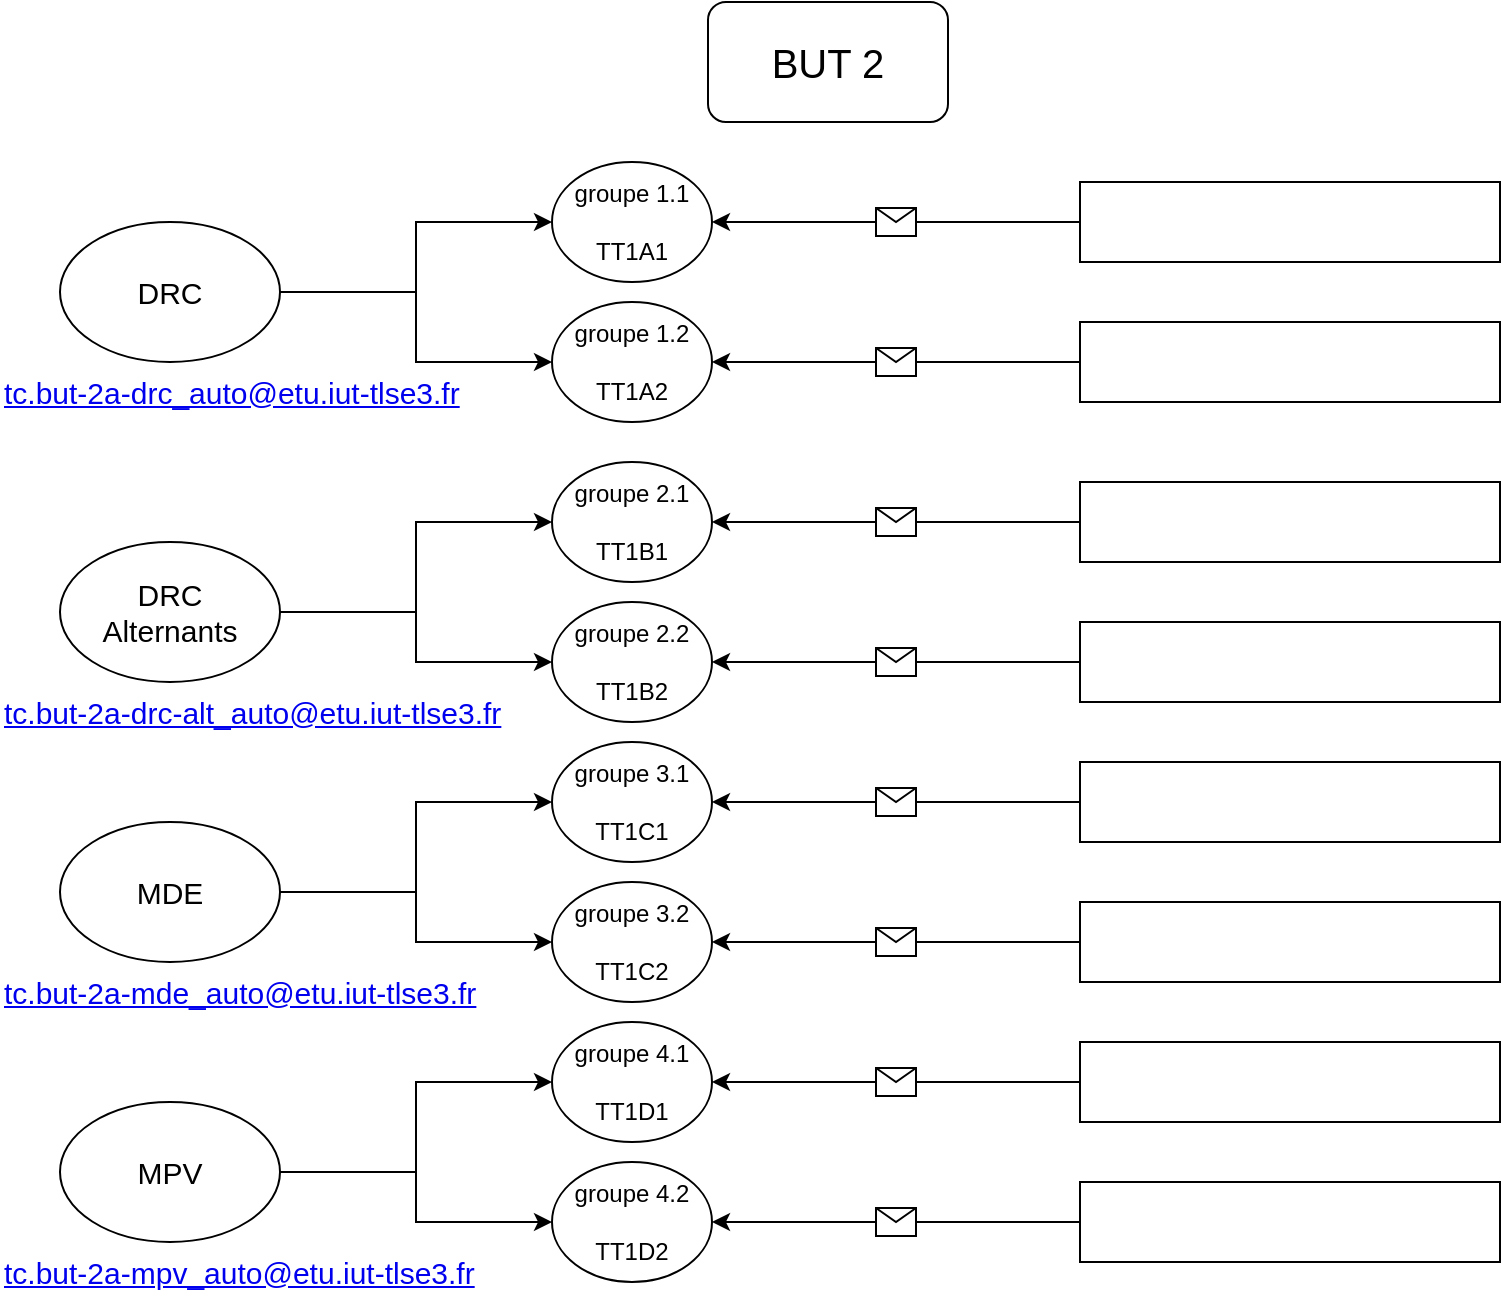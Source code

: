 <mxfile version="22.1.5" type="github">
  <diagram name="Page-1" id="LkRhmX5udIgWVVvKP2tT">
    <mxGraphModel dx="1543" dy="1097" grid="1" gridSize="10" guides="1" tooltips="1" connect="1" arrows="1" fold="1" page="1" pageScale="1" pageWidth="827" pageHeight="1169" math="0" shadow="0">
      <root>
        <mxCell id="0" />
        <mxCell id="1" parent="0" />
        <mxCell id="s7MB-vvQS7g_MF5XI4Nz-1" value="BUT 2" style="rounded=1;whiteSpace=wrap;html=1;fontSize=20;" parent="1" vertex="1">
          <mxGeometry x="354" y="10" width="120" height="60" as="geometry" />
        </mxCell>
        <mxCell id="s7MB-vvQS7g_MF5XI4Nz-13" style="edgeStyle=orthogonalEdgeStyle;rounded=0;orthogonalLoop=1;jettySize=auto;html=1;entryX=0;entryY=0.5;entryDx=0;entryDy=0;" parent="1" source="s7MB-vvQS7g_MF5XI4Nz-4" target="s7MB-vvQS7g_MF5XI4Nz-10" edge="1">
          <mxGeometry relative="1" as="geometry" />
        </mxCell>
        <mxCell id="s7MB-vvQS7g_MF5XI4Nz-14" style="edgeStyle=orthogonalEdgeStyle;rounded=0;orthogonalLoop=1;jettySize=auto;html=1;exitX=1;exitY=0.5;exitDx=0;exitDy=0;entryX=0;entryY=0.5;entryDx=0;entryDy=0;" parent="1" source="s7MB-vvQS7g_MF5XI4Nz-4" target="s7MB-vvQS7g_MF5XI4Nz-12" edge="1">
          <mxGeometry relative="1" as="geometry" />
        </mxCell>
        <mxCell id="s7MB-vvQS7g_MF5XI4Nz-4" value="DRC" style="ellipse;whiteSpace=wrap;html=1;fontSize=15;" parent="1" vertex="1">
          <mxGeometry x="30" y="120" width="110" height="70" as="geometry" />
        </mxCell>
        <mxCell id="s7MB-vvQS7g_MF5XI4Nz-25" style="edgeStyle=orthogonalEdgeStyle;rounded=0;orthogonalLoop=1;jettySize=auto;html=1;exitX=1;exitY=0.5;exitDx=0;exitDy=0;entryX=0;entryY=0.5;entryDx=0;entryDy=0;" parent="1" source="s7MB-vvQS7g_MF5XI4Nz-5" target="s7MB-vvQS7g_MF5XI4Nz-15" edge="1">
          <mxGeometry relative="1" as="geometry" />
        </mxCell>
        <mxCell id="s7MB-vvQS7g_MF5XI4Nz-26" style="edgeStyle=orthogonalEdgeStyle;rounded=0;orthogonalLoop=1;jettySize=auto;html=1;exitX=1;exitY=0.5;exitDx=0;exitDy=0;entryX=0;entryY=0.5;entryDx=0;entryDy=0;" parent="1" source="s7MB-vvQS7g_MF5XI4Nz-5" target="s7MB-vvQS7g_MF5XI4Nz-16" edge="1">
          <mxGeometry relative="1" as="geometry" />
        </mxCell>
        <mxCell id="s7MB-vvQS7g_MF5XI4Nz-5" value="DRC&lt;br&gt;Alternants" style="ellipse;whiteSpace=wrap;html=1;fontSize=15;" parent="1" vertex="1">
          <mxGeometry x="30" y="280" width="110" height="70" as="geometry" />
        </mxCell>
        <mxCell id="s7MB-vvQS7g_MF5XI4Nz-29" style="edgeStyle=orthogonalEdgeStyle;rounded=0;orthogonalLoop=1;jettySize=auto;html=1;exitX=1;exitY=0.5;exitDx=0;exitDy=0;entryX=0;entryY=0.5;entryDx=0;entryDy=0;" parent="1" source="s7MB-vvQS7g_MF5XI4Nz-8" target="s7MB-vvQS7g_MF5XI4Nz-20" edge="1">
          <mxGeometry relative="1" as="geometry" />
        </mxCell>
        <mxCell id="s7MB-vvQS7g_MF5XI4Nz-30" style="edgeStyle=orthogonalEdgeStyle;rounded=0;orthogonalLoop=1;jettySize=auto;html=1;exitX=1;exitY=0.5;exitDx=0;exitDy=0;entryX=0;entryY=0.5;entryDx=0;entryDy=0;" parent="1" source="s7MB-vvQS7g_MF5XI4Nz-8" target="s7MB-vvQS7g_MF5XI4Nz-19" edge="1">
          <mxGeometry relative="1" as="geometry" />
        </mxCell>
        <mxCell id="s7MB-vvQS7g_MF5XI4Nz-8" value="MPV" style="ellipse;whiteSpace=wrap;html=1;fontSize=15;" parent="1" vertex="1">
          <mxGeometry x="30" y="560" width="110" height="70" as="geometry" />
        </mxCell>
        <mxCell id="s7MB-vvQS7g_MF5XI4Nz-27" style="edgeStyle=orthogonalEdgeStyle;rounded=0;orthogonalLoop=1;jettySize=auto;html=1;exitX=1;exitY=0.5;exitDx=0;exitDy=0;entryX=0;entryY=0.5;entryDx=0;entryDy=0;" parent="1" source="s7MB-vvQS7g_MF5XI4Nz-9" target="s7MB-vvQS7g_MF5XI4Nz-18" edge="1">
          <mxGeometry relative="1" as="geometry" />
        </mxCell>
        <mxCell id="s7MB-vvQS7g_MF5XI4Nz-28" style="edgeStyle=orthogonalEdgeStyle;rounded=0;orthogonalLoop=1;jettySize=auto;html=1;exitX=1;exitY=0.5;exitDx=0;exitDy=0;entryX=0;entryY=0.5;entryDx=0;entryDy=0;" parent="1" source="s7MB-vvQS7g_MF5XI4Nz-9" target="s7MB-vvQS7g_MF5XI4Nz-17" edge="1">
          <mxGeometry relative="1" as="geometry" />
        </mxCell>
        <mxCell id="s7MB-vvQS7g_MF5XI4Nz-9" value="MDE" style="ellipse;whiteSpace=wrap;html=1;fontSize=15;" parent="1" vertex="1">
          <mxGeometry x="30" y="420" width="110" height="70" as="geometry" />
        </mxCell>
        <mxCell id="s7MB-vvQS7g_MF5XI4Nz-10" value="groupe 1.1&lt;br style=&quot;font-size: 12px;&quot;&gt;&lt;br style=&quot;font-size: 12px;&quot;&gt;TT1A1" style="ellipse;whiteSpace=wrap;html=1;fontSize=12;" parent="1" vertex="1">
          <mxGeometry x="276" y="90" width="80" height="60" as="geometry" />
        </mxCell>
        <mxCell id="s7MB-vvQS7g_MF5XI4Nz-12" value="groupe 1.2&lt;br style=&quot;font-size: 12px;&quot;&gt;&lt;br style=&quot;font-size: 12px;&quot;&gt;TT1A2" style="ellipse;whiteSpace=wrap;html=1;fontSize=12;" parent="1" vertex="1">
          <mxGeometry x="276" y="160" width="80" height="60" as="geometry" />
        </mxCell>
        <mxCell id="s7MB-vvQS7g_MF5XI4Nz-15" value="groupe 2.1&lt;br style=&quot;font-size: 12px;&quot;&gt;&lt;br style=&quot;font-size: 12px;&quot;&gt;TT1B1" style="ellipse;whiteSpace=wrap;html=1;fontSize=12;" parent="1" vertex="1">
          <mxGeometry x="276" y="240" width="80" height="60" as="geometry" />
        </mxCell>
        <mxCell id="s7MB-vvQS7g_MF5XI4Nz-16" value="groupe 2.2&lt;br style=&quot;font-size: 12px;&quot;&gt;&lt;br style=&quot;font-size: 12px;&quot;&gt;TT1B2" style="ellipse;whiteSpace=wrap;html=1;fontSize=12;" parent="1" vertex="1">
          <mxGeometry x="276" y="310" width="80" height="60" as="geometry" />
        </mxCell>
        <mxCell id="s7MB-vvQS7g_MF5XI4Nz-17" value="groupe 3.2&lt;br style=&quot;font-size: 12px;&quot;&gt;&lt;br style=&quot;font-size: 12px;&quot;&gt;TT1C2" style="ellipse;whiteSpace=wrap;html=1;fontSize=12;" parent="1" vertex="1">
          <mxGeometry x="276" y="450" width="80" height="60" as="geometry" />
        </mxCell>
        <mxCell id="s7MB-vvQS7g_MF5XI4Nz-18" value="groupe 3.1&lt;br style=&quot;font-size: 12px;&quot;&gt;&lt;br style=&quot;font-size: 12px;&quot;&gt;TT1C1" style="ellipse;whiteSpace=wrap;html=1;fontSize=12;" parent="1" vertex="1">
          <mxGeometry x="276" y="380" width="80" height="60" as="geometry" />
        </mxCell>
        <mxCell id="s7MB-vvQS7g_MF5XI4Nz-19" value="groupe 4.2&lt;br style=&quot;font-size: 12px;&quot;&gt;&lt;br style=&quot;font-size: 12px;&quot;&gt;TT1D2" style="ellipse;whiteSpace=wrap;html=1;fontSize=12;" parent="1" vertex="1">
          <mxGeometry x="276" y="590" width="80" height="60" as="geometry" />
        </mxCell>
        <mxCell id="s7MB-vvQS7g_MF5XI4Nz-20" value="groupe 4.1&lt;br style=&quot;font-size: 12px;&quot;&gt;&lt;br style=&quot;font-size: 12px;&quot;&gt;TT1D1" style="ellipse;whiteSpace=wrap;html=1;fontSize=12;" parent="1" vertex="1">
          <mxGeometry x="276" y="520" width="80" height="60" as="geometry" />
        </mxCell>
        <mxCell id="s7MB-vvQS7g_MF5XI4Nz-35" value="" style="endArrow=classic;html=1;rounded=0;entryX=1;entryY=0.5;entryDx=0;entryDy=0;exitX=0;exitY=0.5;exitDx=0;exitDy=0;" parent="1" source="s7MB-vvQS7g_MF5XI4Nz-37" target="s7MB-vvQS7g_MF5XI4Nz-10" edge="1">
          <mxGeometry relative="1" as="geometry">
            <mxPoint x="520" y="120" as="sourcePoint" />
            <mxPoint x="450" y="120" as="targetPoint" />
          </mxGeometry>
        </mxCell>
        <mxCell id="s7MB-vvQS7g_MF5XI4Nz-36" value="" style="shape=message;html=1;outlineConnect=0;" parent="s7MB-vvQS7g_MF5XI4Nz-35" vertex="1">
          <mxGeometry width="20" height="14" relative="1" as="geometry">
            <mxPoint x="-10" y="-7" as="offset" />
          </mxGeometry>
        </mxCell>
        <mxCell id="s7MB-vvQS7g_MF5XI4Nz-37" value="" style="rounded=0;whiteSpace=wrap;html=1;fontStyle=0" parent="1" vertex="1">
          <mxGeometry x="540" y="100" width="210" height="40" as="geometry" />
        </mxCell>
        <mxCell id="s7MB-vvQS7g_MF5XI4Nz-38" value="" style="rounded=0;whiteSpace=wrap;html=1;fontStyle=1" parent="1" vertex="1">
          <mxGeometry x="540" y="170" width="210" height="40" as="geometry" />
        </mxCell>
        <mxCell id="s7MB-vvQS7g_MF5XI4Nz-39" value="" style="rounded=0;whiteSpace=wrap;html=1;fontStyle=1" parent="1" vertex="1">
          <mxGeometry x="540" y="250" width="210" height="40" as="geometry" />
        </mxCell>
        <mxCell id="s7MB-vvQS7g_MF5XI4Nz-40" value="" style="rounded=0;whiteSpace=wrap;html=1;fontStyle=1" parent="1" vertex="1">
          <mxGeometry x="540" y="320" width="210" height="40" as="geometry" />
        </mxCell>
        <mxCell id="s7MB-vvQS7g_MF5XI4Nz-41" value="" style="rounded=0;whiteSpace=wrap;html=1;fontStyle=1" parent="1" vertex="1">
          <mxGeometry x="540" y="390" width="210" height="40" as="geometry" />
        </mxCell>
        <mxCell id="s7MB-vvQS7g_MF5XI4Nz-42" value="" style="rounded=0;whiteSpace=wrap;html=1;fontStyle=1" parent="1" vertex="1">
          <mxGeometry x="540" y="460" width="210" height="40" as="geometry" />
        </mxCell>
        <mxCell id="s7MB-vvQS7g_MF5XI4Nz-43" value="" style="rounded=0;whiteSpace=wrap;html=1;fontStyle=1" parent="1" vertex="1">
          <mxGeometry x="540" y="530" width="210" height="40" as="geometry" />
        </mxCell>
        <mxCell id="s7MB-vvQS7g_MF5XI4Nz-44" value="" style="rounded=0;whiteSpace=wrap;html=1;fontStyle=1" parent="1" vertex="1">
          <mxGeometry x="540" y="600" width="210" height="40" as="geometry" />
        </mxCell>
        <mxCell id="s7MB-vvQS7g_MF5XI4Nz-49" value="" style="endArrow=classic;html=1;rounded=0;entryX=1;entryY=0.5;entryDx=0;entryDy=0;exitX=0;exitY=0.5;exitDx=0;exitDy=0;" parent="1" source="s7MB-vvQS7g_MF5XI4Nz-40" target="s7MB-vvQS7g_MF5XI4Nz-16" edge="1">
          <mxGeometry relative="1" as="geometry">
            <mxPoint x="550" y="130" as="sourcePoint" />
            <mxPoint x="290" y="130" as="targetPoint" />
          </mxGeometry>
        </mxCell>
        <mxCell id="s7MB-vvQS7g_MF5XI4Nz-50" value="" style="shape=message;html=1;outlineConnect=0;" parent="s7MB-vvQS7g_MF5XI4Nz-49" vertex="1">
          <mxGeometry width="20" height="14" relative="1" as="geometry">
            <mxPoint x="-10" y="-7" as="offset" />
          </mxGeometry>
        </mxCell>
        <mxCell id="s7MB-vvQS7g_MF5XI4Nz-51" value="" style="endArrow=classic;html=1;rounded=0;entryX=1;entryY=0.5;entryDx=0;entryDy=0;exitX=0;exitY=0.5;exitDx=0;exitDy=0;" parent="1" source="s7MB-vvQS7g_MF5XI4Nz-38" target="s7MB-vvQS7g_MF5XI4Nz-12" edge="1">
          <mxGeometry relative="1" as="geometry">
            <mxPoint x="560" y="140" as="sourcePoint" />
            <mxPoint x="300" y="140" as="targetPoint" />
          </mxGeometry>
        </mxCell>
        <mxCell id="s7MB-vvQS7g_MF5XI4Nz-52" value="" style="shape=message;html=1;outlineConnect=0;" parent="s7MB-vvQS7g_MF5XI4Nz-51" vertex="1">
          <mxGeometry width="20" height="14" relative="1" as="geometry">
            <mxPoint x="-10" y="-7" as="offset" />
          </mxGeometry>
        </mxCell>
        <mxCell id="s7MB-vvQS7g_MF5XI4Nz-53" value="" style="endArrow=classic;html=1;rounded=0;entryX=1;entryY=0.5;entryDx=0;entryDy=0;exitX=0;exitY=0.5;exitDx=0;exitDy=0;" parent="1" source="s7MB-vvQS7g_MF5XI4Nz-39" target="s7MB-vvQS7g_MF5XI4Nz-15" edge="1">
          <mxGeometry relative="1" as="geometry">
            <mxPoint x="560" y="210" as="sourcePoint" />
            <mxPoint x="300" y="210" as="targetPoint" />
          </mxGeometry>
        </mxCell>
        <mxCell id="s7MB-vvQS7g_MF5XI4Nz-54" value="" style="shape=message;html=1;outlineConnect=0;" parent="s7MB-vvQS7g_MF5XI4Nz-53" vertex="1">
          <mxGeometry width="20" height="14" relative="1" as="geometry">
            <mxPoint x="-10" y="-7" as="offset" />
          </mxGeometry>
        </mxCell>
        <mxCell id="s7MB-vvQS7g_MF5XI4Nz-55" value="" style="endArrow=classic;html=1;rounded=0;entryX=1;entryY=0.5;entryDx=0;entryDy=0;exitX=0;exitY=0.5;exitDx=0;exitDy=0;" parent="1" source="s7MB-vvQS7g_MF5XI4Nz-41" target="s7MB-vvQS7g_MF5XI4Nz-18" edge="1">
          <mxGeometry relative="1" as="geometry">
            <mxPoint x="550" y="350" as="sourcePoint" />
            <mxPoint x="290" y="350" as="targetPoint" />
          </mxGeometry>
        </mxCell>
        <mxCell id="s7MB-vvQS7g_MF5XI4Nz-56" value="" style="shape=message;html=1;outlineConnect=0;" parent="s7MB-vvQS7g_MF5XI4Nz-55" vertex="1">
          <mxGeometry width="20" height="14" relative="1" as="geometry">
            <mxPoint x="-10" y="-7" as="offset" />
          </mxGeometry>
        </mxCell>
        <mxCell id="s7MB-vvQS7g_MF5XI4Nz-57" value="" style="endArrow=classic;html=1;rounded=0;entryX=1;entryY=0.5;entryDx=0;entryDy=0;exitX=0;exitY=0.5;exitDx=0;exitDy=0;" parent="1" source="s7MB-vvQS7g_MF5XI4Nz-42" target="s7MB-vvQS7g_MF5XI4Nz-17" edge="1">
          <mxGeometry relative="1" as="geometry">
            <mxPoint x="550" y="420" as="sourcePoint" />
            <mxPoint x="290" y="420" as="targetPoint" />
          </mxGeometry>
        </mxCell>
        <mxCell id="s7MB-vvQS7g_MF5XI4Nz-58" value="" style="shape=message;html=1;outlineConnect=0;" parent="s7MB-vvQS7g_MF5XI4Nz-57" vertex="1">
          <mxGeometry width="20" height="14" relative="1" as="geometry">
            <mxPoint x="-10" y="-7" as="offset" />
          </mxGeometry>
        </mxCell>
        <mxCell id="s7MB-vvQS7g_MF5XI4Nz-59" value="" style="endArrow=classic;html=1;rounded=0;entryX=1;entryY=0.5;entryDx=0;entryDy=0;exitX=0;exitY=0.5;exitDx=0;exitDy=0;" parent="1" source="s7MB-vvQS7g_MF5XI4Nz-43" target="s7MB-vvQS7g_MF5XI4Nz-20" edge="1">
          <mxGeometry relative="1" as="geometry">
            <mxPoint x="550" y="490" as="sourcePoint" />
            <mxPoint x="290" y="490" as="targetPoint" />
          </mxGeometry>
        </mxCell>
        <mxCell id="s7MB-vvQS7g_MF5XI4Nz-60" value="" style="shape=message;html=1;outlineConnect=0;" parent="s7MB-vvQS7g_MF5XI4Nz-59" vertex="1">
          <mxGeometry width="20" height="14" relative="1" as="geometry">
            <mxPoint x="-10" y="-7" as="offset" />
          </mxGeometry>
        </mxCell>
        <mxCell id="s7MB-vvQS7g_MF5XI4Nz-61" value="" style="endArrow=classic;html=1;rounded=0;entryX=1;entryY=0.5;entryDx=0;entryDy=0;exitX=0;exitY=0.5;exitDx=0;exitDy=0;" parent="1" source="s7MB-vvQS7g_MF5XI4Nz-44" target="s7MB-vvQS7g_MF5XI4Nz-19" edge="1">
          <mxGeometry relative="1" as="geometry">
            <mxPoint x="550" y="560" as="sourcePoint" />
            <mxPoint x="290" y="560" as="targetPoint" />
          </mxGeometry>
        </mxCell>
        <mxCell id="s7MB-vvQS7g_MF5XI4Nz-62" value="" style="shape=message;html=1;outlineConnect=0;" parent="s7MB-vvQS7g_MF5XI4Nz-61" vertex="1">
          <mxGeometry width="20" height="14" relative="1" as="geometry">
            <mxPoint x="-10" y="-7" as="offset" />
          </mxGeometry>
        </mxCell>
        <mxCell id="s7MB-vvQS7g_MF5XI4Nz-72" value="&lt;a href=&quot;mailto:tc.but-2a-drc_auto@etu.iut-tlse3.fr&quot;&gt;tc.but-2a-drc_auto@etu.iut-tlse3.fr&lt;/a&gt;" style="text;html=1;strokeColor=none;fillColor=none;align=left;verticalAlign=middle;whiteSpace=wrap;rounded=0;fontSize=15;fontColor=#055AB2;" parent="1" vertex="1">
          <mxGeometry y="190" width="270" height="30" as="geometry" />
        </mxCell>
        <mxCell id="s7MB-vvQS7g_MF5XI4Nz-74" value="&lt;a href=&quot;mailto:tc.but-2a-mde_auto@etu.iut-tlse3.fr&quot;&gt;tc.but-2a-mde_auto@etu.iut-tlse3.fr&lt;/a&gt;" style="text;html=1;strokeColor=none;fillColor=none;align=left;verticalAlign=middle;whiteSpace=wrap;rounded=0;fontSize=15;fontColor=#055AB2;" parent="1" vertex="1">
          <mxGeometry y="490" width="270" height="30" as="geometry" />
        </mxCell>
        <mxCell id="s7MB-vvQS7g_MF5XI4Nz-75" value="&lt;a href=&quot;mailto:tc.but-2a-mpv_auto@etu.iut-tlse3.fr&quot;&gt;tc.but-2a-mpv_auto@etu.iut-tlse3.fr&lt;/a&gt;" style="text;html=1;strokeColor=none;fillColor=none;align=left;verticalAlign=middle;whiteSpace=wrap;rounded=0;fontSize=15;fontColor=#055AB2;" parent="1" vertex="1">
          <mxGeometry y="630" width="280" height="30" as="geometry" />
        </mxCell>
        <mxCell id="mfzl7yPazm54SCrmdIJB-1" value="&lt;a href=&quot;mailto:tc.but-2a-drc-alt_auto@etu.iut-tlse3.fr&quot;&gt;tc.but-2a-drc-alt_auto@etu.iut-tlse3.fr&lt;/a&gt;" style="text;html=1;strokeColor=none;fillColor=none;align=left;verticalAlign=middle;whiteSpace=wrap;rounded=0;fontSize=15;fontColor=#055AB2;" parent="1" vertex="1">
          <mxGeometry y="350" width="290" height="30" as="geometry" />
        </mxCell>
      </root>
    </mxGraphModel>
  </diagram>
</mxfile>
